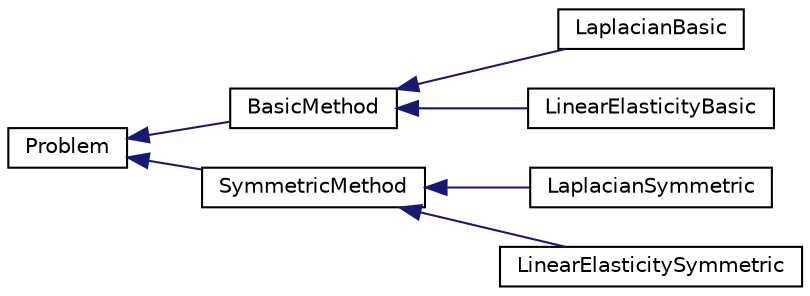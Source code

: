 digraph "Graphical Class Hierarchy"
{
 // LATEX_PDF_SIZE
  edge [fontname="Helvetica",fontsize="10",labelfontname="Helvetica",labelfontsize="10"];
  node [fontname="Helvetica",fontsize="10",shape=record];
  rankdir="LR";
  Node0 [label="Problem",height=0.2,width=0.4,color="black", fillcolor="white", style="filled",URL="$classProblem.html",tooltip=" "];
  Node0 -> Node1 [dir="back",color="midnightblue",fontsize="10",style="solid",fontname="Helvetica"];
  Node1 [label="BasicMethod",height=0.2,width=0.4,color="black", fillcolor="white", style="filled",URL="$classBasicMethod.html",tooltip=" "];
  Node1 -> Node2 [dir="back",color="midnightblue",fontsize="10",style="solid",fontname="Helvetica"];
  Node2 [label="LaplacianBasic",height=0.2,width=0.4,color="black", fillcolor="white", style="filled",URL="$classLaplacianBasic.html",tooltip=" "];
  Node1 -> Node3 [dir="back",color="midnightblue",fontsize="10",style="solid",fontname="Helvetica"];
  Node3 [label="LinearElasticityBasic",height=0.2,width=0.4,color="black", fillcolor="white", style="filled",URL="$classLinearElasticityBasic.html",tooltip=" "];
  Node0 -> Node4 [dir="back",color="midnightblue",fontsize="10",style="solid",fontname="Helvetica"];
  Node4 [label="SymmetricMethod",height=0.2,width=0.4,color="black", fillcolor="white", style="filled",URL="$classSymmetricMethod.html",tooltip=" "];
  Node4 -> Node5 [dir="back",color="midnightblue",fontsize="10",style="solid",fontname="Helvetica"];
  Node5 [label="LaplacianSymmetric",height=0.2,width=0.4,color="black", fillcolor="white", style="filled",URL="$classLaplacianSymmetric.html",tooltip=" "];
  Node4 -> Node6 [dir="back",color="midnightblue",fontsize="10",style="solid",fontname="Helvetica"];
  Node6 [label="LinearElasticitySymmetric",height=0.2,width=0.4,color="black", fillcolor="white", style="filled",URL="$classLinearElasticitySymmetric.html",tooltip=" "];
}
